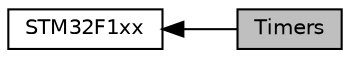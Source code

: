 digraph "Timers"
{
  edge [fontname="Helvetica",fontsize="10",labelfontname="Helvetica",labelfontsize="10"];
  node [fontname="Helvetica",fontsize="10",shape=record];
  rankdir=LR;
  Node1 [label="STM32F1xx",height=0.2,width=0.4,color="black", fillcolor="white", style="filled",URL="$group__STM32F1xx.html",tooltip="Libraries for ST Microelectronics STM32F1xx series. "];
  Node0 [label="Timers",height=0.2,width=0.4,color="black", fillcolor="grey75", style="filled", fontcolor="black"];
  Node1->Node0 [shape=plaintext, dir="back", style="solid"];
}
